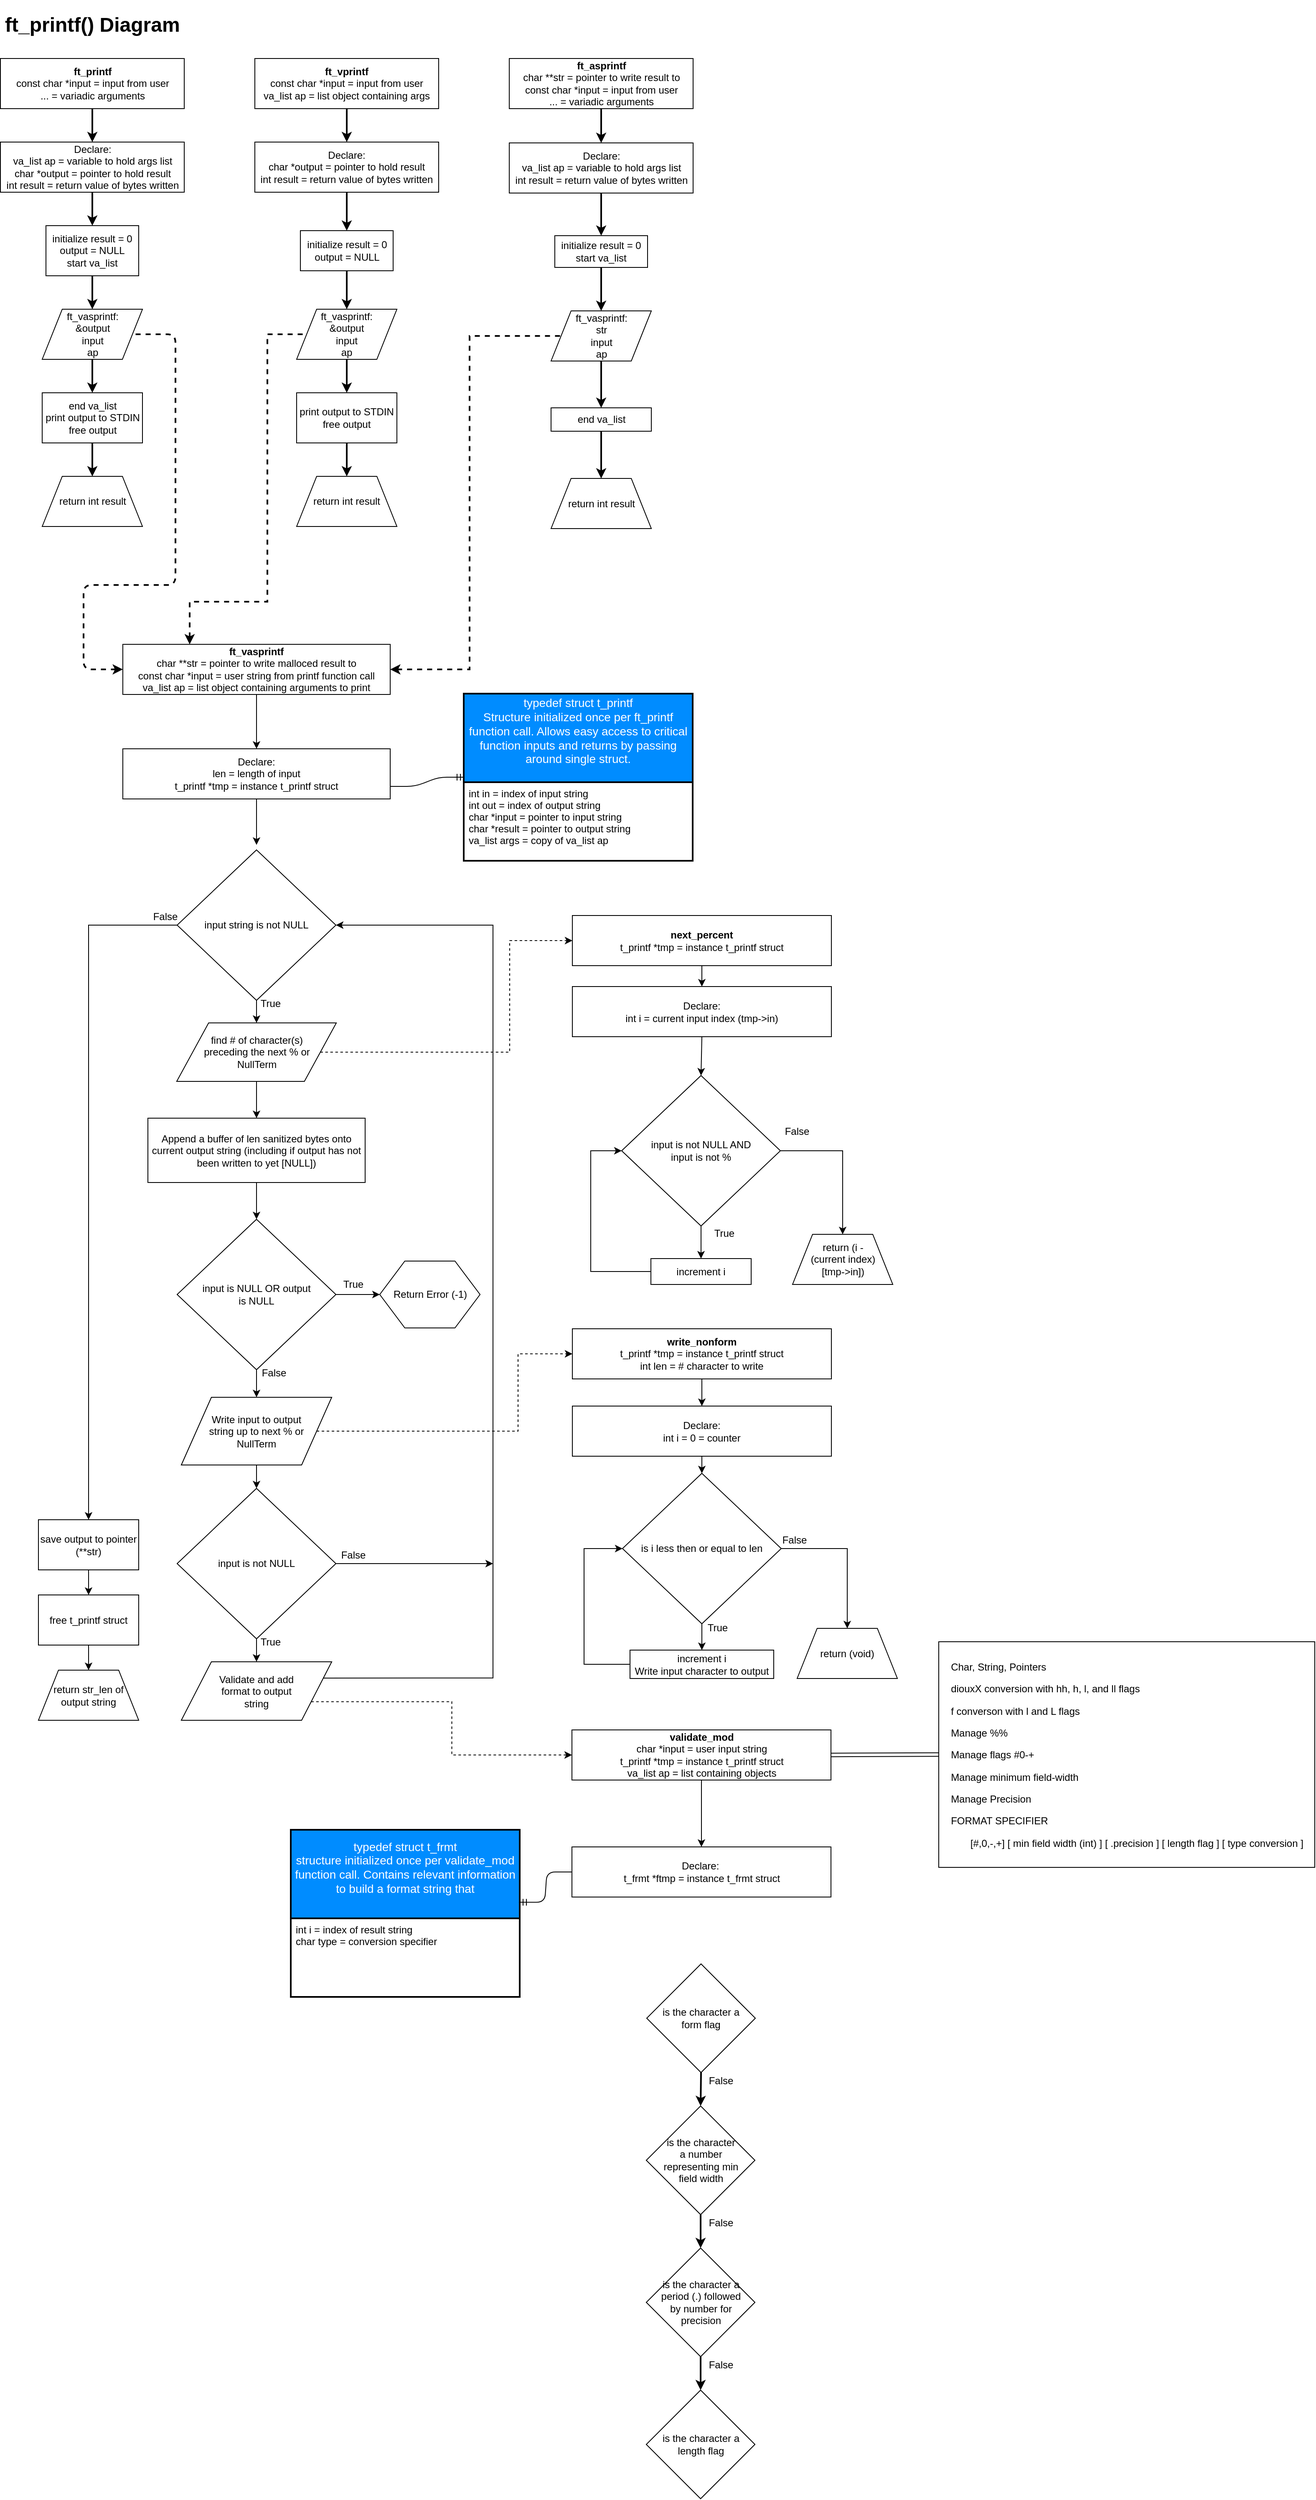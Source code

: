 <mxfile version="10.6.5" type="device"><diagram id="aDCN7OYvHKIqyk7aytT6" name="Page-1"><mxGraphModel dx="1603" dy="4013" grid="1" gridSize="10" guides="1" tooltips="1" connect="1" arrows="1" fold="1" page="1" pageScale="1" pageWidth="850" pageHeight="1100" math="0" shadow="0"><root><mxCell id="0"/><mxCell id="1" parent="0"/><mxCell id="Ca8HOcHwUVyejlo0amAK-2" value="&lt;p style=&quot;line-height: 100%&quot;&gt;&lt;/p&gt;&lt;h1&gt;ft_printf() Diagram&lt;/h1&gt;&lt;p&gt;&lt;br&gt;&lt;/p&gt;&lt;p&gt;&lt;/p&gt;" style="text;html=1;strokeColor=none;fillColor=none;spacing=5;spacingTop=-20;whiteSpace=wrap;overflow=hidden;rounded=0;" parent="1" vertex="1"><mxGeometry x="10.5" y="-1080" width="226" height="40" as="geometry"/></mxCell><mxCell id="Ca8HOcHwUVyejlo0amAK-9" value="" style="edgeStyle=orthogonalEdgeStyle;rounded=0;orthogonalLoop=1;jettySize=auto;html=1;" parent="1" source="Ca8HOcHwUVyejlo0amAK-7" target="Ca8HOcHwUVyejlo0amAK-8" edge="1"><mxGeometry relative="1" as="geometry"/></mxCell><mxCell id="Ca8HOcHwUVyejlo0amAK-7" value="&lt;b&gt;ft_vasprintf&lt;/b&gt;&lt;br&gt;char **str = pointer to write malloced result to&lt;br&gt;const char *input = user string from printf function call&lt;br&gt;va_list ap = list object containing arguments to print&lt;br&gt;" style="rounded=0;whiteSpace=wrap;html=1;" parent="1" vertex="1"><mxGeometry x="157" y="-319" width="320" height="60" as="geometry"/></mxCell><mxCell id="Ca8HOcHwUVyejlo0amAK-11" value="" style="edgeStyle=orthogonalEdgeStyle;rounded=0;orthogonalLoop=1;jettySize=auto;html=1;" parent="1" source="Ca8HOcHwUVyejlo0amAK-8" edge="1"><mxGeometry relative="1" as="geometry"><mxPoint x="317" y="-79" as="targetPoint"/></mxGeometry></mxCell><mxCell id="Ca8HOcHwUVyejlo0amAK-8" value="Declare:&lt;br&gt;len = length of input&lt;br&gt;t_printf *tmp = instance t_printf struct&lt;br&gt;" style="rounded=0;whiteSpace=wrap;html=1;" parent="1" vertex="1"><mxGeometry x="157" y="-194" width="320" height="60" as="geometry"/></mxCell><mxCell id="Ca8HOcHwUVyejlo0amAK-14" value="input string is not NULL&lt;br&gt;" style="rhombus;whiteSpace=wrap;html=1;" parent="1" vertex="1"><mxGeometry x="222" y="-73" width="190" height="180" as="geometry"/></mxCell><mxCell id="Ca8HOcHwUVyejlo0amAK-32" value="" style="edgeStyle=orthogonalEdgeStyle;rounded=0;orthogonalLoop=1;jettySize=auto;html=1;entryX=0.5;entryY=0;entryDx=0;entryDy=0;" parent="1" source="Ca8HOcHwUVyejlo0amAK-27" target="sb78wfvVpWXbNAN21nrG-10" edge="1"><mxGeometry relative="1" as="geometry"><mxPoint x="317" y="549" as="targetPoint"/></mxGeometry></mxCell><mxCell id="Ca8HOcHwUVyejlo0amAK-27" value="input is NULL OR output is NULL&lt;br&gt;" style="rhombus;whiteSpace=wrap;html=1;spacing=31;" parent="1" vertex="1"><mxGeometry x="222" y="369" width="190" height="180" as="geometry"/></mxCell><mxCell id="Ca8HOcHwUVyejlo0amAK-18" value="False" style="text;html=1;strokeColor=none;fillColor=none;align=center;verticalAlign=middle;whiteSpace=wrap;rounded=0;" parent="1" vertex="1"><mxGeometry x="188" y="-3" width="40" height="20" as="geometry"/></mxCell><mxCell id="Ca8HOcHwUVyejlo0amAK-24" value="True" style="text;html=1;strokeColor=none;fillColor=none;align=center;verticalAlign=middle;whiteSpace=wrap;rounded=0;" parent="1" vertex="1"><mxGeometry x="314" y="101" width="40" height="20" as="geometry"/></mxCell><mxCell id="Ca8HOcHwUVyejlo0amAK-33" value="False" style="text;html=1;strokeColor=none;fillColor=none;align=center;verticalAlign=middle;whiteSpace=wrap;rounded=0;" parent="1" vertex="1"><mxGeometry x="318" y="542.5" width="40" height="20" as="geometry"/></mxCell><mxCell id="Ca8HOcHwUVyejlo0amAK-51" value="True" style="text;html=1;strokeColor=none;fillColor=none;align=center;verticalAlign=middle;whiteSpace=wrap;rounded=0;" parent="1" vertex="1"><mxGeometry x="412.5" y="437" width="40" height="20" as="geometry"/></mxCell><mxCell id="Ca8HOcHwUVyejlo0amAK-64" value="Return Error (-1)" style="shape=hexagon;perimeter=hexagonPerimeter2;whiteSpace=wrap;html=1;" parent="1" vertex="1"><mxGeometry x="464.5" y="419" width="120" height="80" as="geometry"/></mxCell><mxCell id="Ca8HOcHwUVyejlo0amAK-71" value="" style="edgeStyle=orthogonalEdgeStyle;rounded=0;orthogonalLoop=1;jettySize=auto;html=1;" parent="1" source="Ca8HOcHwUVyejlo0amAK-65" target="Ca8HOcHwUVyejlo0amAK-70" edge="1"><mxGeometry relative="1" as="geometry"/></mxCell><mxCell id="Ca8HOcHwUVyejlo0amAK-65" value="save output to pointer (**str)" style="rounded=0;whiteSpace=wrap;html=1;" parent="1" vertex="1"><mxGeometry x="56" y="728.5" width="120" height="60" as="geometry"/></mxCell><mxCell id="Ca8HOcHwUVyejlo0amAK-75" value="" style="edgeStyle=orthogonalEdgeStyle;rounded=0;orthogonalLoop=1;jettySize=auto;html=1;entryX=0.5;entryY=0;entryDx=0;entryDy=0;" parent="1" source="Ca8HOcHwUVyejlo0amAK-70" target="Ca8HOcHwUVyejlo0amAK-76" edge="1"><mxGeometry relative="1" as="geometry"><mxPoint x="115.667" y="908.5" as="targetPoint"/></mxGeometry></mxCell><mxCell id="Ca8HOcHwUVyejlo0amAK-70" value="free t_printf struct" style="rounded=0;whiteSpace=wrap;html=1;" parent="1" vertex="1"><mxGeometry x="56" y="818.5" width="120" height="60" as="geometry"/></mxCell><mxCell id="Ca8HOcHwUVyejlo0amAK-76" value="return str_len of output string" style="shape=trapezoid;perimeter=trapezoidPerimeter;whiteSpace=wrap;html=1;" parent="1" vertex="1"><mxGeometry x="56" y="908.5" width="120" height="60" as="geometry"/></mxCell><mxCell id="Ca8HOcHwUVyejlo0amAK-78" value="Validate and add format to output string" style="shape=parallelogram;perimeter=parallelogramPerimeter;whiteSpace=wrap;html=1;spacing=39;" parent="1" vertex="1"><mxGeometry x="227.0" y="898.5" width="180" height="70" as="geometry"/></mxCell><mxCell id="X5CJb-d9HbxhbegegY9r-6" value="" style="edgeStyle=orthogonalEdgeStyle;rounded=0;orthogonalLoop=1;jettySize=auto;html=1;" edge="1" parent="1" source="Ca8HOcHwUVyejlo0amAK-79" target="X5CJb-d9HbxhbegegY9r-5"><mxGeometry relative="1" as="geometry"/></mxCell><mxCell id="Ca8HOcHwUVyejlo0amAK-79" value="&lt;b&gt;validate_mod&lt;/b&gt;&lt;br&gt;char *input = user input string&lt;br&gt;t_printf *tmp = instance t_printf struct&lt;br&gt;va_list ap = list containing objects&lt;br&gt;" style="rounded=0;whiteSpace=wrap;html=1;" parent="1" vertex="1"><mxGeometry x="694.5" y="980" width="310" height="60" as="geometry"/></mxCell><mxCell id="X5CJb-d9HbxhbegegY9r-5" value="Declare:&amp;nbsp;&lt;br&gt;t_frmt *ftmp = instance t_frmt struct&lt;br&gt;" style="rounded=0;whiteSpace=wrap;html=1;" vertex="1" parent="1"><mxGeometry x="694.5" y="1120" width="310" height="60" as="geometry"/></mxCell><mxCell id="Ca8HOcHwUVyejlo0amAK-80" value="&lt;p style=&quot;text-align: left&quot;&gt;Char, String, Pointers&lt;/p&gt;&lt;p style=&quot;text-align: left&quot;&gt;diouxX conversion with hh, h, l, and ll flags&lt;/p&gt;&lt;p style=&quot;text-align: left&quot;&gt;f converson with l and L flags&lt;/p&gt;&lt;p style=&quot;text-align: left&quot;&gt;Manage %%&lt;/p&gt;&lt;p style=&quot;text-align: left&quot;&gt;Manage flags #0-+&lt;/p&gt;&lt;p style=&quot;text-align: left&quot;&gt;Manage minimum field-width&lt;/p&gt;&lt;p style=&quot;text-align: left&quot;&gt;&lt;span&gt;Manage Precision&lt;/span&gt;&lt;/p&gt;&lt;p style=&quot;text-align: left&quot;&gt;FORMAT SPECIFIER&lt;/p&gt;&lt;p style=&quot;text-align: left&quot;&gt;&amp;nbsp; &amp;nbsp; &amp;nbsp; &amp;nbsp;[#,0,-,+] [ min field width (int) ] [ .precision ] [ length flag ] [ type conversion ]&lt;/p&gt;" style="text;html=1;strokeColor=#000000;fillColor=none;align=center;verticalAlign=middle;whiteSpace=wrap;rounded=0;" parent="1" vertex="1"><mxGeometry x="1133.5" y="874.5" width="450" height="270" as="geometry"/></mxCell><mxCell id="Ca8HOcHwUVyejlo0amAK-83" value="find # of character(s) preceding the next % or NullTerm&lt;span&gt;&lt;br&gt;&lt;/span&gt;" style="shape=parallelogram;perimeter=parallelogramPerimeter;whiteSpace=wrap;html=1;spacing=23;" parent="1" vertex="1"><mxGeometry x="221.5" y="134" width="191" height="70" as="geometry"/></mxCell><mxCell id="Ca8HOcHwUVyejlo0amAK-85" value="is the character a form flag" style="rhombus;whiteSpace=wrap;html=1;spacing=8;" parent="1" vertex="1"><mxGeometry x="784" y="1260" width="130" height="130" as="geometry"/></mxCell><mxCell id="Ca8HOcHwUVyejlo0amAK-87" value="is the character a number representing min field width" style="rhombus;whiteSpace=wrap;html=1;spacing=20;" parent="1" vertex="1"><mxGeometry x="783.5" y="1430" width="130" height="130" as="geometry"/></mxCell><mxCell id="Ca8HOcHwUVyejlo0amAK-91" value="is the character a period (.) followed by number for precision" style="rhombus;whiteSpace=wrap;html=1;spacing=13;" parent="1" vertex="1"><mxGeometry x="783.5" y="1600" width="130" height="130" as="geometry"/></mxCell><mxCell id="Ca8HOcHwUVyejlo0amAK-95" value="is the character a length flag" style="rhombus;whiteSpace=wrap;html=1;spacing=13;" parent="1" vertex="1"><mxGeometry x="783.5" y="1770" width="130" height="130" as="geometry"/></mxCell><mxCell id="Ca8HOcHwUVyejlo0amAK-89" value="" style="endArrow=classic;html=1;strokeWidth=2;entryX=0.5;entryY=0;entryDx=0;entryDy=0;exitX=0.5;exitY=1;exitDx=0;exitDy=0;" parent="1" source="Ca8HOcHwUVyejlo0amAK-85" target="Ca8HOcHwUVyejlo0amAK-87" edge="1"><mxGeometry width="50" height="50" relative="1" as="geometry"><mxPoint x="434" y="1690" as="sourcePoint"/><mxPoint x="484" y="1640" as="targetPoint"/></mxGeometry></mxCell><mxCell id="Ca8HOcHwUVyejlo0amAK-90" value="False" style="text;html=1;strokeColor=none;fillColor=none;align=center;verticalAlign=middle;whiteSpace=wrap;rounded=0;" parent="1" vertex="1"><mxGeometry x="853" y="1390" width="40" height="20" as="geometry"/></mxCell><mxCell id="Ca8HOcHwUVyejlo0amAK-93" value="" style="endArrow=classic;html=1;strokeWidth=2;exitX=0.5;exitY=1;exitDx=0;exitDy=0;entryX=0.5;entryY=0;entryDx=0;entryDy=0;" parent="1" source="Ca8HOcHwUVyejlo0amAK-87" target="Ca8HOcHwUVyejlo0amAK-91" edge="1"><mxGeometry width="50" height="50" relative="1" as="geometry"><mxPoint x="434" y="1840" as="sourcePoint"/><mxPoint x="484" y="1790" as="targetPoint"/></mxGeometry></mxCell><mxCell id="Ca8HOcHwUVyejlo0amAK-94" value="False" style="text;html=1;strokeColor=none;fillColor=none;align=center;verticalAlign=middle;whiteSpace=wrap;rounded=0;" parent="1" vertex="1"><mxGeometry x="853" y="1560" width="40" height="20" as="geometry"/></mxCell><mxCell id="Ca8HOcHwUVyejlo0amAK-97" value="" style="endArrow=classic;html=1;strokeWidth=2;exitX=0.5;exitY=1;exitDx=0;exitDy=0;entryX=0.5;entryY=0;entryDx=0;entryDy=0;" parent="1" source="Ca8HOcHwUVyejlo0amAK-91" target="Ca8HOcHwUVyejlo0amAK-95" edge="1"><mxGeometry width="50" height="50" relative="1" as="geometry"><mxPoint x="848" y="1740" as="sourcePoint"/><mxPoint x="848" y="1780" as="targetPoint"/></mxGeometry></mxCell><mxCell id="Ca8HOcHwUVyejlo0amAK-98" value="False" style="text;html=1;strokeColor=none;fillColor=none;align=center;verticalAlign=middle;whiteSpace=wrap;rounded=0;" parent="1" vertex="1"><mxGeometry x="853" y="1730" width="40" height="20" as="geometry"/></mxCell><mxCell id="Ca8HOcHwUVyejlo0amAK-103" value="&lt;b&gt;ft_printf&lt;/b&gt;&lt;br&gt;const char *input = input from user&lt;br&gt;... = variadic arguments&lt;br&gt;" style="rounded=0;whiteSpace=wrap;html=1;" parent="1" vertex="1"><mxGeometry x="10.5" y="-1020" width="220" height="60" as="geometry"/></mxCell><mxCell id="Ca8HOcHwUVyejlo0amAK-109" value="" style="edgeStyle=orthogonalEdgeStyle;orthogonalLoop=1;jettySize=auto;html=1;startArrow=classic;startFill=1;sourcePerimeterSpacing=0;endArrow=none;endFill=0;strokeWidth=2;rounded=0;" parent="1" source="Ca8HOcHwUVyejlo0amAK-107" target="Ca8HOcHwUVyejlo0amAK-103" edge="1"><mxGeometry relative="1" as="geometry"/></mxCell><mxCell id="Ca8HOcHwUVyejlo0amAK-111" value="" style="edgeStyle=orthogonalEdgeStyle;rounded=0;orthogonalLoop=1;jettySize=auto;html=1;startArrow=none;startFill=0;sourcePerimeterSpacing=0;endArrow=classic;endFill=1;strokeWidth=2;" parent="1" source="Ca8HOcHwUVyejlo0amAK-107" target="Ca8HOcHwUVyejlo0amAK-110" edge="1"><mxGeometry relative="1" as="geometry"/></mxCell><mxCell id="Ca8HOcHwUVyejlo0amAK-107" value="Declare:&lt;br&gt;va_list ap = variable to hold args list&lt;br&gt;char *output = pointer to hold result&lt;br&gt;int result = return value of bytes written&lt;br&gt;" style="rounded=0;whiteSpace=wrap;html=1;" parent="1" vertex="1"><mxGeometry x="10.5" y="-920" width="220" height="60" as="geometry"/></mxCell><mxCell id="Ca8HOcHwUVyejlo0amAK-110" value="initialize result = 0&lt;br&gt;output = NULL&lt;br&gt;start va_list&lt;br&gt;" style="rounded=0;whiteSpace=wrap;html=1;spacing=0;" parent="1" vertex="1"><mxGeometry x="65" y="-820" width="111" height="60" as="geometry"/></mxCell><mxCell id="Ca8HOcHwUVyejlo0amAK-105" value="&lt;b&gt;ft_vprintf&lt;/b&gt;&lt;br&gt;const char *input = input from user&lt;br&gt;va_list ap = list object containing args&lt;br&gt;" style="rounded=0;whiteSpace=wrap;html=1;" parent="1" vertex="1"><mxGeometry x="315" y="-1020" width="220" height="60" as="geometry"/></mxCell><mxCell id="Ca8HOcHwUVyejlo0amAK-106" value="&lt;b&gt;ft_asprintf&lt;br&gt;&lt;/b&gt;char **str = pointer to write result to&lt;br&gt;const char *input = input from user&lt;br&gt;... = variadic arguments&lt;br&gt;" style="rounded=0;whiteSpace=wrap;html=1;" parent="1" vertex="1"><mxGeometry x="619.5" y="-1020" width="220" height="60" as="geometry"/></mxCell><mxCell id="Ca8HOcHwUVyejlo0amAK-119" value="" style="edgeStyle=orthogonalEdgeStyle;rounded=0;orthogonalLoop=1;jettySize=auto;html=1;startArrow=none;startFill=0;sourcePerimeterSpacing=0;endArrow=classic;endFill=1;strokeWidth=2;entryX=0.5;entryY=0;entryDx=0;entryDy=0;" parent="1" source="Ca8HOcHwUVyejlo0amAK-114" target="Ca8HOcHwUVyejlo0amAK-120" edge="1"><mxGeometry relative="1" as="geometry"><mxPoint x="120.5" y="-580" as="targetPoint"/></mxGeometry></mxCell><mxCell id="Ca8HOcHwUVyejlo0amAK-114" value="ft_vasprintf:&lt;br&gt;&amp;amp;output&lt;br&gt;input&lt;br&gt;ap&lt;br&gt;" style="shape=parallelogram;perimeter=parallelogramPerimeter;whiteSpace=wrap;html=1;" parent="1" vertex="1"><mxGeometry x="60.5" y="-720" width="120" height="60" as="geometry"/></mxCell><mxCell id="Ca8HOcHwUVyejlo0amAK-117" value="" style="endArrow=classic;html=1;strokeWidth=2;exitX=0.5;exitY=1;exitDx=0;exitDy=0;entryX=0.5;entryY=0;entryDx=0;entryDy=0;" parent="1" source="Ca8HOcHwUVyejlo0amAK-110" target="Ca8HOcHwUVyejlo0amAK-114" edge="1"><mxGeometry width="50" height="50" relative="1" as="geometry"><mxPoint x="270" y="-730" as="sourcePoint"/><mxPoint x="320" y="-780" as="targetPoint"/></mxGeometry></mxCell><mxCell id="Ca8HOcHwUVyejlo0amAK-122" value="" style="edgeStyle=orthogonalEdgeStyle;rounded=0;orthogonalLoop=1;jettySize=auto;html=1;startArrow=none;startFill=0;sourcePerimeterSpacing=0;endArrow=classic;endFill=1;strokeWidth=2;entryX=0.5;entryY=0;entryDx=0;entryDy=0;" parent="1" source="Ca8HOcHwUVyejlo0amAK-120" target="Ca8HOcHwUVyejlo0amAK-123" edge="1"><mxGeometry relative="1" as="geometry"><mxPoint x="120.5" y="-480" as="targetPoint"/></mxGeometry></mxCell><mxCell id="Ca8HOcHwUVyejlo0amAK-120" value="end va_list&lt;br&gt;print output to STDIN&lt;br&gt;free output&lt;br&gt;" style="rounded=0;whiteSpace=wrap;html=1;" parent="1" vertex="1"><mxGeometry x="60.5" y="-620" width="120" height="60" as="geometry"/></mxCell><mxCell id="Ca8HOcHwUVyejlo0amAK-123" value="return int result" style="shape=trapezoid;perimeter=trapezoidPerimeter;whiteSpace=wrap;html=1;" parent="1" vertex="1"><mxGeometry x="60.5" y="-520" width="120" height="60" as="geometry"/></mxCell><mxCell id="Ca8HOcHwUVyejlo0amAK-124" value="" style="edgeStyle=orthogonalEdgeStyle;rounded=0;orthogonalLoop=1;jettySize=auto;html=1;startArrow=none;startFill=0;sourcePerimeterSpacing=0;endArrow=classic;endFill=1;strokeWidth=2;" parent="1" source="Ca8HOcHwUVyejlo0amAK-125" target="Ca8HOcHwUVyejlo0amAK-126" edge="1"><mxGeometry relative="1" as="geometry"/></mxCell><mxCell id="Ca8HOcHwUVyejlo0amAK-125" value="Declare:&lt;br&gt;char *output = pointer to hold result&lt;br&gt;int result = return value of bytes written&lt;br&gt;" style="rounded=0;whiteSpace=wrap;html=1;" parent="1" vertex="1"><mxGeometry x="315" y="-920" width="220" height="60" as="geometry"/></mxCell><mxCell id="Ca8HOcHwUVyejlo0amAK-126" value="initialize result = 0&lt;br&gt;output = NULL&lt;br&gt;" style="rounded=0;whiteSpace=wrap;html=1;spacing=0;" parent="1" vertex="1"><mxGeometry x="369.5" y="-814" width="111" height="48" as="geometry"/></mxCell><mxCell id="Ca8HOcHwUVyejlo0amAK-127" value="" style="edgeStyle=orthogonalEdgeStyle;rounded=0;orthogonalLoop=1;jettySize=auto;html=1;startArrow=none;startFill=0;sourcePerimeterSpacing=0;endArrow=classic;endFill=1;strokeWidth=2;entryX=0.5;entryY=0;entryDx=0;entryDy=0;" parent="1" source="Ca8HOcHwUVyejlo0amAK-128" target="Ca8HOcHwUVyejlo0amAK-131" edge="1"><mxGeometry relative="1" as="geometry"><mxPoint x="424.5" y="-577.5" as="targetPoint"/></mxGeometry></mxCell><mxCell id="Ca8HOcHwUVyejlo0amAK-128" value="ft_vasprintf:&lt;br&gt;&amp;amp;output&lt;br&gt;input&lt;br&gt;ap&lt;br&gt;" style="shape=parallelogram;perimeter=parallelogramPerimeter;whiteSpace=wrap;html=1;" parent="1" vertex="1"><mxGeometry x="365" y="-720" width="120" height="60" as="geometry"/></mxCell><mxCell id="Ca8HOcHwUVyejlo0amAK-129" value="" style="endArrow=classic;html=1;strokeWidth=2;exitX=0.5;exitY=1;exitDx=0;exitDy=0;entryX=0.5;entryY=0;entryDx=0;entryDy=0;" parent="1" source="Ca8HOcHwUVyejlo0amAK-126" target="Ca8HOcHwUVyejlo0amAK-128" edge="1"><mxGeometry width="50" height="50" relative="1" as="geometry"><mxPoint x="574" y="-727.5" as="sourcePoint"/><mxPoint x="624" y="-777.5" as="targetPoint"/></mxGeometry></mxCell><mxCell id="Ca8HOcHwUVyejlo0amAK-130" value="" style="edgeStyle=orthogonalEdgeStyle;rounded=0;orthogonalLoop=1;jettySize=auto;html=1;startArrow=none;startFill=0;sourcePerimeterSpacing=0;endArrow=classic;endFill=1;strokeWidth=2;entryX=0.5;entryY=0;entryDx=0;entryDy=0;" parent="1" source="Ca8HOcHwUVyejlo0amAK-131" target="Ca8HOcHwUVyejlo0amAK-132" edge="1"><mxGeometry relative="1" as="geometry"><mxPoint x="424.5" y="-477.5" as="targetPoint"/></mxGeometry></mxCell><mxCell id="Ca8HOcHwUVyejlo0amAK-131" value="print output to STDIN&lt;br&gt;free output&lt;br&gt;" style="rounded=0;whiteSpace=wrap;html=1;" parent="1" vertex="1"><mxGeometry x="365" y="-620" width="120" height="60" as="geometry"/></mxCell><mxCell id="Ca8HOcHwUVyejlo0amAK-132" value="return int result" style="shape=trapezoid;perimeter=trapezoidPerimeter;whiteSpace=wrap;html=1;" parent="1" vertex="1"><mxGeometry x="365" y="-520" width="120" height="60" as="geometry"/></mxCell><mxCell id="Ca8HOcHwUVyejlo0amAK-133" value="" style="edgeStyle=orthogonalEdgeStyle;rounded=0;orthogonalLoop=1;jettySize=auto;html=1;startArrow=none;startFill=0;sourcePerimeterSpacing=0;endArrow=classic;endFill=1;strokeWidth=2;" parent="1" source="Ca8HOcHwUVyejlo0amAK-134" target="Ca8HOcHwUVyejlo0amAK-135" edge="1"><mxGeometry relative="1" as="geometry"/></mxCell><mxCell id="Ca8HOcHwUVyejlo0amAK-134" value="Declare:&lt;br&gt;va_list ap = variable to hold args list&lt;br&gt;int result = return value of bytes written&lt;br&gt;" style="rounded=0;whiteSpace=wrap;html=1;" parent="1" vertex="1"><mxGeometry x="619.5" y="-919" width="220" height="60" as="geometry"/></mxCell><mxCell id="Ca8HOcHwUVyejlo0amAK-135" value="initialize result = 0&lt;br&gt;start va_list&lt;br&gt;" style="rounded=0;whiteSpace=wrap;html=1;spacing=0;" parent="1" vertex="1"><mxGeometry x="674" y="-808" width="111" height="38" as="geometry"/></mxCell><mxCell id="Ca8HOcHwUVyejlo0amAK-136" value="" style="edgeStyle=orthogonalEdgeStyle;rounded=0;orthogonalLoop=1;jettySize=auto;html=1;startArrow=none;startFill=0;sourcePerimeterSpacing=0;endArrow=classic;endFill=1;strokeWidth=2;entryX=0.5;entryY=0;entryDx=0;entryDy=0;" parent="1" source="Ca8HOcHwUVyejlo0amAK-137" target="Ca8HOcHwUVyejlo0amAK-140" edge="1"><mxGeometry relative="1" as="geometry"><mxPoint x="729.5" y="-577.5" as="targetPoint"/></mxGeometry></mxCell><mxCell id="Ca8HOcHwUVyejlo0amAK-137" value="ft_vasprintf:&lt;br&gt;str&lt;br&gt;input&lt;br&gt;ap&lt;br&gt;" style="shape=parallelogram;perimeter=parallelogramPerimeter;whiteSpace=wrap;html=1;" parent="1" vertex="1"><mxGeometry x="669.5" y="-718" width="120" height="60" as="geometry"/></mxCell><mxCell id="Ca8HOcHwUVyejlo0amAK-138" value="" style="endArrow=classic;html=1;strokeWidth=2;exitX=0.5;exitY=1;exitDx=0;exitDy=0;entryX=0.5;entryY=0;entryDx=0;entryDy=0;" parent="1" source="Ca8HOcHwUVyejlo0amAK-135" target="Ca8HOcHwUVyejlo0amAK-137" edge="1"><mxGeometry width="50" height="50" relative="1" as="geometry"><mxPoint x="879" y="-727.5" as="sourcePoint"/><mxPoint x="929" y="-777.5" as="targetPoint"/></mxGeometry></mxCell><mxCell id="Ca8HOcHwUVyejlo0amAK-139" value="" style="edgeStyle=orthogonalEdgeStyle;rounded=0;orthogonalLoop=1;jettySize=auto;html=1;startArrow=none;startFill=0;sourcePerimeterSpacing=0;endArrow=classic;endFill=1;strokeWidth=2;entryX=0.5;entryY=0;entryDx=0;entryDy=0;" parent="1" source="Ca8HOcHwUVyejlo0amAK-140" target="Ca8HOcHwUVyejlo0amAK-141" edge="1"><mxGeometry relative="1" as="geometry"><mxPoint x="729.5" y="-477.5" as="targetPoint"/></mxGeometry></mxCell><mxCell id="Ca8HOcHwUVyejlo0amAK-140" value="end va_list&lt;br&gt;" style="rounded=0;whiteSpace=wrap;html=1;" parent="1" vertex="1"><mxGeometry x="669.5" y="-602" width="120" height="28" as="geometry"/></mxCell><mxCell id="Ca8HOcHwUVyejlo0amAK-141" value="return int result" style="shape=trapezoid;perimeter=trapezoidPerimeter;whiteSpace=wrap;html=1;" parent="1" vertex="1"><mxGeometry x="669.5" y="-517.5" width="120" height="60" as="geometry"/></mxCell><mxCell id="Ca8HOcHwUVyejlo0amAK-143" value="" style="endArrow=classic;html=1;strokeWidth=2;entryX=0.5;entryY=0;entryDx=0;entryDy=0;exitX=0.5;exitY=1;exitDx=0;exitDy=0;" parent="1" source="Ca8HOcHwUVyejlo0amAK-105" target="Ca8HOcHwUVyejlo0amAK-125" edge="1"><mxGeometry width="50" height="50" relative="1" as="geometry"><mxPoint x="260" y="-910" as="sourcePoint"/><mxPoint x="310" y="-960" as="targetPoint"/></mxGeometry></mxCell><mxCell id="Ca8HOcHwUVyejlo0amAK-144" value="" style="endArrow=classic;html=1;strokeWidth=2;entryX=0.5;entryY=0;entryDx=0;entryDy=0;exitX=0.5;exitY=1;exitDx=0;exitDy=0;" parent="1" source="Ca8HOcHwUVyejlo0amAK-106" target="Ca8HOcHwUVyejlo0amAK-134" edge="1"><mxGeometry width="50" height="50" relative="1" as="geometry"><mxPoint x="550" y="-860" as="sourcePoint"/><mxPoint x="600" y="-910" as="targetPoint"/></mxGeometry></mxCell><mxCell id="Ca8HOcHwUVyejlo0amAK-153" value="" style="endArrow=none;dashed=1;html=1;strokeColor=#000000;strokeWidth=2;entryX=1;entryY=0.5;entryDx=0;entryDy=0;exitX=0;exitY=0.5;exitDx=0;exitDy=0;endFill=0;startArrow=classic;startFill=1;edgeStyle=orthogonalEdgeStyle;" parent="1" source="Ca8HOcHwUVyejlo0amAK-7" target="Ca8HOcHwUVyejlo0amAK-114" edge="1"><mxGeometry width="50" height="50" relative="1" as="geometry"><mxPoint x="270" y="-350" as="sourcePoint"/><mxPoint x="320" y="-400" as="targetPoint"/><Array as="points"><mxPoint x="110" y="-289"/><mxPoint x="110" y="-390"/><mxPoint x="220" y="-390"/><mxPoint x="220" y="-690"/></Array></mxGeometry></mxCell><mxCell id="Ca8HOcHwUVyejlo0amAK-154" value="" style="endArrow=none;dashed=1;html=1;strokeColor=#000000;strokeWidth=2;entryX=0;entryY=0.5;entryDx=0;entryDy=0;exitX=1;exitY=0.5;exitDx=0;exitDy=0;rounded=0;edgeStyle=orthogonalEdgeStyle;startArrow=classic;startFill=1;" parent="1" source="Ca8HOcHwUVyejlo0amAK-7" target="Ca8HOcHwUVyejlo0amAK-137" edge="1"><mxGeometry width="50" height="50" relative="1" as="geometry"><mxPoint x="530" y="-500" as="sourcePoint"/><mxPoint x="580" y="-550" as="targetPoint"/><Array as="points"><mxPoint x="572" y="-289"/><mxPoint x="572" y="-688"/></Array></mxGeometry></mxCell><mxCell id="Ca8HOcHwUVyejlo0amAK-155" value="" style="endArrow=none;dashed=1;html=1;strokeColor=#000000;strokeWidth=2;entryX=0;entryY=0.5;entryDx=0;entryDy=0;exitX=0.25;exitY=0;exitDx=0;exitDy=0;rounded=0;edgeStyle=orthogonalEdgeStyle;startArrow=classic;startFill=1;" parent="1" source="Ca8HOcHwUVyejlo0amAK-7" target="Ca8HOcHwUVyejlo0amAK-128" edge="1"><mxGeometry width="50" height="50" relative="1" as="geometry"><mxPoint x="520" y="-580" as="sourcePoint"/><mxPoint x="570" y="-630" as="targetPoint"/><Array as="points"><mxPoint x="237" y="-370"/><mxPoint x="330" y="-370"/><mxPoint x="330" y="-690"/></Array></mxGeometry></mxCell><mxCell id="Ca8HOcHwUVyejlo0amAK-158" value="" style="edgeStyle=orthogonalEdgeStyle;rounded=0;orthogonalLoop=1;jettySize=auto;html=1;exitX=0.5;exitY=1;exitDx=0;exitDy=0;entryX=0.5;entryY=0;entryDx=0;entryDy=0;" parent="1" source="Ca8HOcHwUVyejlo0amAK-14" target="Ca8HOcHwUVyejlo0amAK-83" edge="1"><mxGeometry relative="1" as="geometry"><mxPoint x="327" y="283.5" as="sourcePoint"/><mxPoint x="317" y="100" as="targetPoint"/></mxGeometry></mxCell><mxCell id="Ca8HOcHwUVyejlo0amAK-162" value="" style="endArrow=classic;html=1;strokeColor=#000000;strokeWidth=1;exitX=1;exitY=0.5;exitDx=0;exitDy=0;entryX=0;entryY=0.5;entryDx=0;entryDy=0;" parent="1" source="Ca8HOcHwUVyejlo0amAK-27" target="Ca8HOcHwUVyejlo0amAK-64" edge="1"><mxGeometry width="50" height="50" relative="1" as="geometry"><mxPoint x="425" y="326" as="sourcePoint"/><mxPoint x="475" y="276" as="targetPoint"/></mxGeometry></mxCell><mxCell id="Ca8HOcHwUVyejlo0amAK-165" value="" style="endArrow=classic;html=1;strokeColor=#000000;strokeWidth=1;entryX=0.5;entryY=0;entryDx=0;entryDy=0;exitX=0;exitY=0.5;exitDx=0;exitDy=0;rounded=0;edgeStyle=orthogonalEdgeStyle;" parent="1" source="Ca8HOcHwUVyejlo0amAK-14" target="Ca8HOcHwUVyejlo0amAK-65" edge="1"><mxGeometry width="50" height="50" relative="1" as="geometry"><mxPoint x="35" y="496" as="sourcePoint"/><mxPoint x="85" y="446" as="targetPoint"/></mxGeometry></mxCell><mxCell id="Ca8HOcHwUVyejlo0amAK-168" value="" style="endArrow=classic;dashed=1;html=1;strokeColor=#000000;strokeWidth=1;exitX=1;exitY=0.75;exitDx=0;exitDy=0;entryX=0;entryY=0.5;entryDx=0;entryDy=0;rounded=0;edgeStyle=orthogonalEdgeStyle;startArrow=none;startFill=0;endFill=1;" parent="1" source="Ca8HOcHwUVyejlo0amAK-78" target="Ca8HOcHwUVyejlo0amAK-79" edge="1"><mxGeometry width="50" height="50" relative="1" as="geometry"><mxPoint x="785" y="676" as="sourcePoint"/><mxPoint x="821" y="290" as="targetPoint"/></mxGeometry></mxCell><mxCell id="sb78wfvVpWXbNAN21nrG-1" value="" style="edgeStyle=entityRelationEdgeStyle;fontSize=12;html=1;endArrow=ERmandOne;exitX=1;exitY=0.75;exitDx=0;exitDy=0;entryX=0;entryY=0.5;entryDx=0;entryDy=0;" parent="1" source="Ca8HOcHwUVyejlo0amAK-8" target="X5CJb-d9HbxhbegegY9r-8" edge="1"><mxGeometry width="100" height="100" relative="1" as="geometry"><mxPoint x="499" y="-194" as="sourcePoint"/><mxPoint x="550" y="-150" as="targetPoint"/></mxGeometry></mxCell><mxCell id="sb78wfvVpWXbNAN21nrG-2" value="typedef struct t_frmt &#10;structure initialized once per validate_mod function call. Contains relevant information to build a format string that&#10;" style="swimlane;childLayout=stackLayout;horizontal=1;startSize=106;horizontalStack=0;fillColor=#008cff;fontColor=#FFFFFF;rounded=1;fontSize=14;fontStyle=0;strokeWidth=2;resizeParent=0;resizeLast=1;shadow=0;dashed=0;align=center;arcSize=0;spacing=1;glass=0;whiteSpace=wrap;" parent="1" vertex="1"><mxGeometry x="358" y="1099.5" width="274" height="200" as="geometry"><mxRectangle x="555" y="-270" width="900" height="106" as="alternateBounds"/></mxGeometry></mxCell><mxCell id="sb78wfvVpWXbNAN21nrG-3" value="int i = index of result string&#10;char type = conversion specifier &#10;" style="align=left;strokeColor=none;fillColor=none;spacingLeft=4;fontSize=12;verticalAlign=top;resizable=0;rotatable=0;part=1;" parent="sb78wfvVpWXbNAN21nrG-2" vertex="1"><mxGeometry y="106" width="274" height="94" as="geometry"/></mxCell><mxCell id="sb78wfvVpWXbNAN21nrG-4" value="Append a buffer of len sanitized bytes onto current output string (including if output has not been written to yet [NULL])" style="rounded=0;whiteSpace=wrap;html=1;" parent="1" vertex="1"><mxGeometry x="187" y="248" width="260" height="77" as="geometry"/></mxCell><mxCell id="sb78wfvVpWXbNAN21nrG-6" value="" style="endArrow=classic;html=1;exitX=0.5;exitY=1;exitDx=0;exitDy=0;entryX=0.5;entryY=0;entryDx=0;entryDy=0;" parent="1" source="Ca8HOcHwUVyejlo0amAK-83" target="sb78wfvVpWXbNAN21nrG-4" edge="1"><mxGeometry width="50" height="50" relative="1" as="geometry"><mxPoint x="160" y="260" as="sourcePoint"/><mxPoint x="210" y="210" as="targetPoint"/></mxGeometry></mxCell><mxCell id="sb78wfvVpWXbNAN21nrG-7" value="" style="endArrow=classic;html=1;exitX=0.5;exitY=1;exitDx=0;exitDy=0;entryX=0.5;entryY=0;entryDx=0;entryDy=0;" parent="1" source="sb78wfvVpWXbNAN21nrG-4" target="Ca8HOcHwUVyejlo0amAK-27" edge="1"><mxGeometry width="50" height="50" relative="1" as="geometry"><mxPoint x="150" y="370" as="sourcePoint"/><mxPoint x="200" y="320" as="targetPoint"/></mxGeometry></mxCell><mxCell id="sb78wfvVpWXbNAN21nrG-10" value="Write input to output string up to next % or NullTerm" style="shape=parallelogram;perimeter=parallelogramPerimeter;whiteSpace=wrap;html=1;spacing=29;" parent="1" vertex="1"><mxGeometry x="227" y="582.0" width="180" height="81" as="geometry"/></mxCell><mxCell id="sb78wfvVpWXbNAN21nrG-15" value="" style="edgeStyle=orthogonalEdgeStyle;rounded=0;orthogonalLoop=1;jettySize=auto;html=1;" parent="1" source="sb78wfvVpWXbNAN21nrG-12" target="sb78wfvVpWXbNAN21nrG-14" edge="1"><mxGeometry relative="1" as="geometry"/></mxCell><mxCell id="sb78wfvVpWXbNAN21nrG-12" value="&lt;b&gt;write_nonform&lt;/b&gt;&lt;br&gt;t_printf *tmp = instance t_printf struct&lt;br&gt;int len = # character to write&lt;br&gt;" style="rounded=0;whiteSpace=wrap;html=1;" parent="1" vertex="1"><mxGeometry x="695" y="500.0" width="310" height="60" as="geometry"/></mxCell><mxCell id="sb78wfvVpWXbNAN21nrG-14" value="Declare:&lt;br&gt;int i = 0 = counter&lt;br&gt;" style="rounded=0;whiteSpace=wrap;html=1;" parent="1" vertex="1"><mxGeometry x="695" y="592.5" width="310" height="60" as="geometry"/></mxCell><mxCell id="sb78wfvVpWXbNAN21nrG-13" value="" style="endArrow=classic;dashed=1;html=1;strokeColor=#000000;strokeWidth=1;exitX=1;exitY=0.5;exitDx=0;exitDy=0;entryX=0;entryY=0.5;entryDx=0;entryDy=0;rounded=0;edgeStyle=orthogonalEdgeStyle;startArrow=none;startFill=0;endFill=1;" parent="1" source="sb78wfvVpWXbNAN21nrG-10" target="sb78wfvVpWXbNAN21nrG-12" edge="1"><mxGeometry width="50" height="50" relative="1" as="geometry"><mxPoint x="408.833" y="648.833" as="sourcePoint"/><mxPoint x="971.5" y="1060.833" as="targetPoint"/><Array as="points"><mxPoint x="630" y="622"/><mxPoint x="630" y="530"/></Array></mxGeometry></mxCell><mxCell id="sb78wfvVpWXbNAN21nrG-16" value="is i less then or equal to len" style="rhombus;whiteSpace=wrap;html=1;" parent="1" vertex="1"><mxGeometry x="755" y="673" width="190" height="180" as="geometry"/></mxCell><mxCell id="sb78wfvVpWXbNAN21nrG-17" value="increment i&lt;br&gt;Write input character to output&lt;br&gt;" style="rounded=0;whiteSpace=wrap;html=1;" parent="1" vertex="1"><mxGeometry x="764" y="884.5" width="172" height="34" as="geometry"/></mxCell><mxCell id="sb78wfvVpWXbNAN21nrG-18" value="" style="endArrow=classic;html=1;exitX=0.5;exitY=1;exitDx=0;exitDy=0;entryX=0.5;entryY=0;entryDx=0;entryDy=0;" parent="1" source="sb78wfvVpWXbNAN21nrG-14" target="sb78wfvVpWXbNAN21nrG-16" edge="1"><mxGeometry width="50" height="50" relative="1" as="geometry"><mxPoint x="699" y="731.5" as="sourcePoint"/><mxPoint x="749" y="681.5" as="targetPoint"/></mxGeometry></mxCell><mxCell id="sb78wfvVpWXbNAN21nrG-19" value="" style="endArrow=classic;html=1;exitX=0.5;exitY=1;exitDx=0;exitDy=0;entryX=0.5;entryY=0;entryDx=0;entryDy=0;" parent="1" source="sb78wfvVpWXbNAN21nrG-16" target="sb78wfvVpWXbNAN21nrG-17" edge="1"><mxGeometry width="50" height="50" relative="1" as="geometry"><mxPoint x="689" y="921.5" as="sourcePoint"/><mxPoint x="739" y="871.5" as="targetPoint"/></mxGeometry></mxCell><mxCell id="sb78wfvVpWXbNAN21nrG-20" value="True" style="text;html=1;strokeColor=none;fillColor=none;align=center;verticalAlign=middle;whiteSpace=wrap;rounded=0;" parent="1" vertex="1"><mxGeometry x="849" y="847.5" width="40" height="20" as="geometry"/></mxCell><mxCell id="sb78wfvVpWXbNAN21nrG-21" value="" style="endArrow=classic;html=1;exitX=0;exitY=0.5;exitDx=0;exitDy=0;entryX=0;entryY=0.5;entryDx=0;entryDy=0;rounded=0;edgeStyle=orthogonalEdgeStyle;" parent="1" source="sb78wfvVpWXbNAN21nrG-17" target="sb78wfvVpWXbNAN21nrG-16" edge="1"><mxGeometry width="50" height="50" relative="1" as="geometry"><mxPoint x="699" y="931.5" as="sourcePoint"/><mxPoint x="749" y="881.5" as="targetPoint"/><Array as="points"><mxPoint x="709" y="901.5"/><mxPoint x="709" y="763.5"/></Array></mxGeometry></mxCell><mxCell id="sb78wfvVpWXbNAN21nrG-22" value="" style="endArrow=classic;html=1;exitX=1;exitY=0.5;exitDx=0;exitDy=0;entryX=0.5;entryY=0;entryDx=0;entryDy=0;rounded=0;edgeStyle=orthogonalEdgeStyle;" parent="1" source="sb78wfvVpWXbNAN21nrG-16" target="sb78wfvVpWXbNAN21nrG-23" edge="1"><mxGeometry width="50" height="50" relative="1" as="geometry"><mxPoint x="1009" y="791.5" as="sourcePoint"/><mxPoint x="1029" y="763.5" as="targetPoint"/></mxGeometry></mxCell><mxCell id="sb78wfvVpWXbNAN21nrG-23" value="return (void)" style="shape=trapezoid;perimeter=trapezoidPerimeter;whiteSpace=wrap;html=1;" parent="1" vertex="1"><mxGeometry x="964" y="858.5" width="120" height="60" as="geometry"/></mxCell><mxCell id="sb78wfvVpWXbNAN21nrG-26" value="input is not NULL" style="rhombus;whiteSpace=wrap;html=1;" parent="1" vertex="1"><mxGeometry x="222" y="691" width="190" height="180" as="geometry"/></mxCell><mxCell id="sb78wfvVpWXbNAN21nrG-27" value="" style="endArrow=classic;html=1;exitX=0.5;exitY=1;exitDx=0;exitDy=0;entryX=0.5;entryY=0;entryDx=0;entryDy=0;" parent="1" source="sb78wfvVpWXbNAN21nrG-10" target="sb78wfvVpWXbNAN21nrG-26" edge="1"><mxGeometry width="50" height="50" relative="1" as="geometry"><mxPoint x="130" y="700" as="sourcePoint"/><mxPoint x="180" y="650" as="targetPoint"/></mxGeometry></mxCell><mxCell id="sb78wfvVpWXbNAN21nrG-28" value="" style="endArrow=classic;html=1;exitX=0.5;exitY=1;exitDx=0;exitDy=0;entryX=0.5;entryY=0;entryDx=0;entryDy=0;" parent="1" source="sb78wfvVpWXbNAN21nrG-26" target="Ca8HOcHwUVyejlo0amAK-78" edge="1"><mxGeometry width="50" height="50" relative="1" as="geometry"><mxPoint x="420" y="860" as="sourcePoint"/><mxPoint x="470" y="810" as="targetPoint"/></mxGeometry></mxCell><mxCell id="sb78wfvVpWXbNAN21nrG-29" value="" style="endArrow=classic;html=1;exitX=1;exitY=0.25;exitDx=0;exitDy=0;entryX=1;entryY=0.5;entryDx=0;entryDy=0;rounded=0;edgeStyle=orthogonalEdgeStyle;" parent="1" source="Ca8HOcHwUVyejlo0amAK-78" target="Ca8HOcHwUVyejlo0amAK-14" edge="1"><mxGeometry width="50" height="50" relative="1" as="geometry"><mxPoint x="540" y="870" as="sourcePoint"/><mxPoint x="590" y="820" as="targetPoint"/><Array as="points"><mxPoint x="600" y="918"/><mxPoint x="600" y="17"/></Array></mxGeometry></mxCell><mxCell id="sb78wfvVpWXbNAN21nrG-32" value="" style="endArrow=classic;html=1;exitX=1;exitY=0.5;exitDx=0;exitDy=0;" parent="1" source="sb78wfvVpWXbNAN21nrG-26" edge="1"><mxGeometry width="50" height="50" relative="1" as="geometry"><mxPoint x="490" y="790" as="sourcePoint"/><mxPoint x="600" y="781" as="targetPoint"/></mxGeometry></mxCell><mxCell id="sb78wfvVpWXbNAN21nrG-33" value="False" style="text;html=1;strokeColor=none;fillColor=none;align=center;verticalAlign=middle;whiteSpace=wrap;rounded=0;" parent="1" vertex="1"><mxGeometry x="412.5" y="760.5" width="40" height="20" as="geometry"/></mxCell><mxCell id="sb78wfvVpWXbNAN21nrG-34" value="True" style="text;html=1;strokeColor=none;fillColor=none;align=center;verticalAlign=middle;whiteSpace=wrap;rounded=0;" parent="1" vertex="1"><mxGeometry x="314" y="864.5" width="40" height="20" as="geometry"/></mxCell><mxCell id="sb78wfvVpWXbNAN21nrG-36" value="" style="edgeStyle=orthogonalEdgeStyle;rounded=0;orthogonalLoop=1;jettySize=auto;html=1;" parent="1" source="sb78wfvVpWXbNAN21nrG-37" target="sb78wfvVpWXbNAN21nrG-38" edge="1"><mxGeometry relative="1" as="geometry"/></mxCell><mxCell id="sb78wfvVpWXbNAN21nrG-37" value="&lt;b&gt;next_percent&lt;/b&gt;&lt;br&gt;t_printf *tmp = instance t_printf struct&lt;br&gt;" style="rounded=0;whiteSpace=wrap;html=1;" parent="1" vertex="1"><mxGeometry x="695" y="5.5" width="310" height="60" as="geometry"/></mxCell><mxCell id="sb78wfvVpWXbNAN21nrG-38" value="Declare:&lt;br&gt;int i = current input index (tmp-&amp;gt;in)&lt;br&gt;" style="rounded=0;whiteSpace=wrap;html=1;" parent="1" vertex="1"><mxGeometry x="695" y="90.5" width="310" height="60" as="geometry"/></mxCell><mxCell id="sb78wfvVpWXbNAN21nrG-39" value="input is not NULL AND input is not %" style="rhombus;whiteSpace=wrap;html=1;spacing=23;" parent="1" vertex="1"><mxGeometry x="754" y="197" width="190" height="180" as="geometry"/></mxCell><mxCell id="sb78wfvVpWXbNAN21nrG-40" value="increment i" style="rounded=0;whiteSpace=wrap;html=1;" parent="1" vertex="1"><mxGeometry x="789" y="416.0" width="120" height="31" as="geometry"/></mxCell><mxCell id="sb78wfvVpWXbNAN21nrG-41" value="" style="endArrow=classic;html=1;exitX=0.5;exitY=1;exitDx=0;exitDy=0;entryX=0.5;entryY=0;entryDx=0;entryDy=0;" parent="1" source="sb78wfvVpWXbNAN21nrG-38" target="sb78wfvVpWXbNAN21nrG-39" edge="1"><mxGeometry width="50" height="50" relative="1" as="geometry"><mxPoint x="677" y="237" as="sourcePoint"/><mxPoint x="727" y="187" as="targetPoint"/></mxGeometry></mxCell><mxCell id="sb78wfvVpWXbNAN21nrG-42" value="" style="endArrow=classic;html=1;exitX=0.5;exitY=1;exitDx=0;exitDy=0;entryX=0.5;entryY=0;entryDx=0;entryDy=0;" parent="1" source="sb78wfvVpWXbNAN21nrG-39" target="sb78wfvVpWXbNAN21nrG-40" edge="1"><mxGeometry width="50" height="50" relative="1" as="geometry"><mxPoint x="667" y="407" as="sourcePoint"/><mxPoint x="717" y="357" as="targetPoint"/></mxGeometry></mxCell><mxCell id="sb78wfvVpWXbNAN21nrG-43" value="" style="endArrow=classic;html=1;exitX=0;exitY=0.5;exitDx=0;exitDy=0;entryX=0;entryY=0.5;entryDx=0;entryDy=0;rounded=0;edgeStyle=orthogonalEdgeStyle;" parent="1" source="sb78wfvVpWXbNAN21nrG-40" target="sb78wfvVpWXbNAN21nrG-39" edge="1"><mxGeometry width="50" height="50" relative="1" as="geometry"><mxPoint x="727" y="467" as="sourcePoint"/><mxPoint x="747" y="357" as="targetPoint"/><Array as="points"><mxPoint x="717" y="431"/><mxPoint x="717" y="287"/></Array></mxGeometry></mxCell><mxCell id="sb78wfvVpWXbNAN21nrG-44" value="False" style="text;html=1;strokeColor=none;fillColor=none;align=center;verticalAlign=middle;whiteSpace=wrap;rounded=0;" parent="1" vertex="1"><mxGeometry x="940.5" y="743" width="40" height="20" as="geometry"/></mxCell><mxCell id="sb78wfvVpWXbNAN21nrG-45" value="False" style="text;html=1;strokeColor=none;fillColor=none;align=center;verticalAlign=middle;whiteSpace=wrap;rounded=0;" parent="1" vertex="1"><mxGeometry x="944" y="253.5" width="40" height="20" as="geometry"/></mxCell><mxCell id="sb78wfvVpWXbNAN21nrG-46" value="True" style="text;html=1;strokeColor=none;fillColor=none;align=center;verticalAlign=middle;whiteSpace=wrap;rounded=0;" parent="1" vertex="1"><mxGeometry x="857" y="376" width="40" height="20" as="geometry"/></mxCell><mxCell id="sb78wfvVpWXbNAN21nrG-48" value="" style="endArrow=classic;html=1;exitX=1;exitY=0.5;exitDx=0;exitDy=0;entryX=0.5;entryY=0;entryDx=0;entryDy=0;rounded=0;edgeStyle=orthogonalEdgeStyle;" parent="1" source="sb78wfvVpWXbNAN21nrG-39" target="sb78wfvVpWXbNAN21nrG-49" edge="1"><mxGeometry width="50" height="50" relative="1" as="geometry"><mxPoint x="997" y="367" as="sourcePoint"/><mxPoint x="1047" y="317" as="targetPoint"/></mxGeometry></mxCell><mxCell id="sb78wfvVpWXbNAN21nrG-49" value="return (i - (current index) [tmp-&amp;gt;in])" style="shape=trapezoid;perimeter=trapezoidPerimeter;whiteSpace=wrap;html=1;spacing=17;" parent="1" vertex="1"><mxGeometry x="958.5" y="387.0" width="120" height="60" as="geometry"/></mxCell><mxCell id="sb78wfvVpWXbNAN21nrG-50" value="" style="endArrow=classic;dashed=1;html=1;strokeColor=#000000;strokeWidth=1;exitX=1;exitY=0.5;exitDx=0;exitDy=0;entryX=0;entryY=0.5;entryDx=0;entryDy=0;rounded=0;edgeStyle=orthogonalEdgeStyle;startArrow=none;startFill=0;endFill=1;" parent="1" source="Ca8HOcHwUVyejlo0amAK-83" target="sb78wfvVpWXbNAN21nrG-37" edge="1"><mxGeometry width="50" height="50" relative="1" as="geometry"><mxPoint x="432.667" y="230" as="sourcePoint"/><mxPoint x="971" y="230" as="targetPoint"/><Array as="points"><mxPoint x="620" y="169"/><mxPoint x="620" y="35"/></Array></mxGeometry></mxCell><mxCell id="X5CJb-d9HbxhbegegY9r-2" value="" style="shape=link;html=1;entryX=0;entryY=0.5;entryDx=0;entryDy=0;exitX=1;exitY=0.5;exitDx=0;exitDy=0;width=4.286;" edge="1" parent="1" source="Ca8HOcHwUVyejlo0amAK-79" target="Ca8HOcHwUVyejlo0amAK-80"><mxGeometry width="50" height="50" relative="1" as="geometry"><mxPoint x="1020" y="1120" as="sourcePoint"/><mxPoint x="1070" y="1070" as="targetPoint"/></mxGeometry></mxCell><mxCell id="X5CJb-d9HbxhbegegY9r-8" value="typedef struct t_printf&#10;Structure initialized once per ft_printf function call. Allows easy access to critical function inputs and returns by passing around single struct.&#10;" style="swimlane;childLayout=stackLayout;horizontal=1;startSize=106;horizontalStack=0;fillColor=#008cff;fontColor=#FFFFFF;rounded=1;fontSize=14;fontStyle=0;strokeWidth=2;resizeParent=0;resizeLast=1;shadow=0;dashed=0;align=center;arcSize=0;spacing=1;glass=0;whiteSpace=wrap;" vertex="1" parent="1"><mxGeometry x="565" y="-260" width="274" height="200" as="geometry"><mxRectangle x="555" y="-270" width="900" height="106" as="alternateBounds"/></mxGeometry></mxCell><mxCell id="X5CJb-d9HbxhbegegY9r-9" value="int in = index of input string&#10;int out = index of output string&#10;char *input = pointer to input string&#10;char *result = pointer to output string&#10;va_list args = copy of va_list ap" style="align=left;strokeColor=none;fillColor=none;spacingLeft=4;fontSize=12;verticalAlign=top;resizable=0;rotatable=0;part=1;" vertex="1" parent="X5CJb-d9HbxhbegegY9r-8"><mxGeometry y="106" width="274" height="94" as="geometry"/></mxCell><mxCell id="X5CJb-d9HbxhbegegY9r-11" value="" style="edgeStyle=entityRelationEdgeStyle;fontSize=12;html=1;endArrow=none;entryX=0;entryY=0.5;entryDx=0;entryDy=0;exitX=1;exitY=0.434;exitDx=0;exitDy=0;exitPerimeter=0;startArrow=ERmandOne;startFill=0;endFill=0;" edge="1" parent="1" source="sb78wfvVpWXbNAN21nrG-2" target="X5CJb-d9HbxhbegegY9r-5"><mxGeometry width="100" height="100" relative="1" as="geometry"><mxPoint x="620" y="1470" as="sourcePoint"/><mxPoint x="720" y="1370" as="targetPoint"/></mxGeometry></mxCell></root></mxGraphModel></diagram></mxfile>